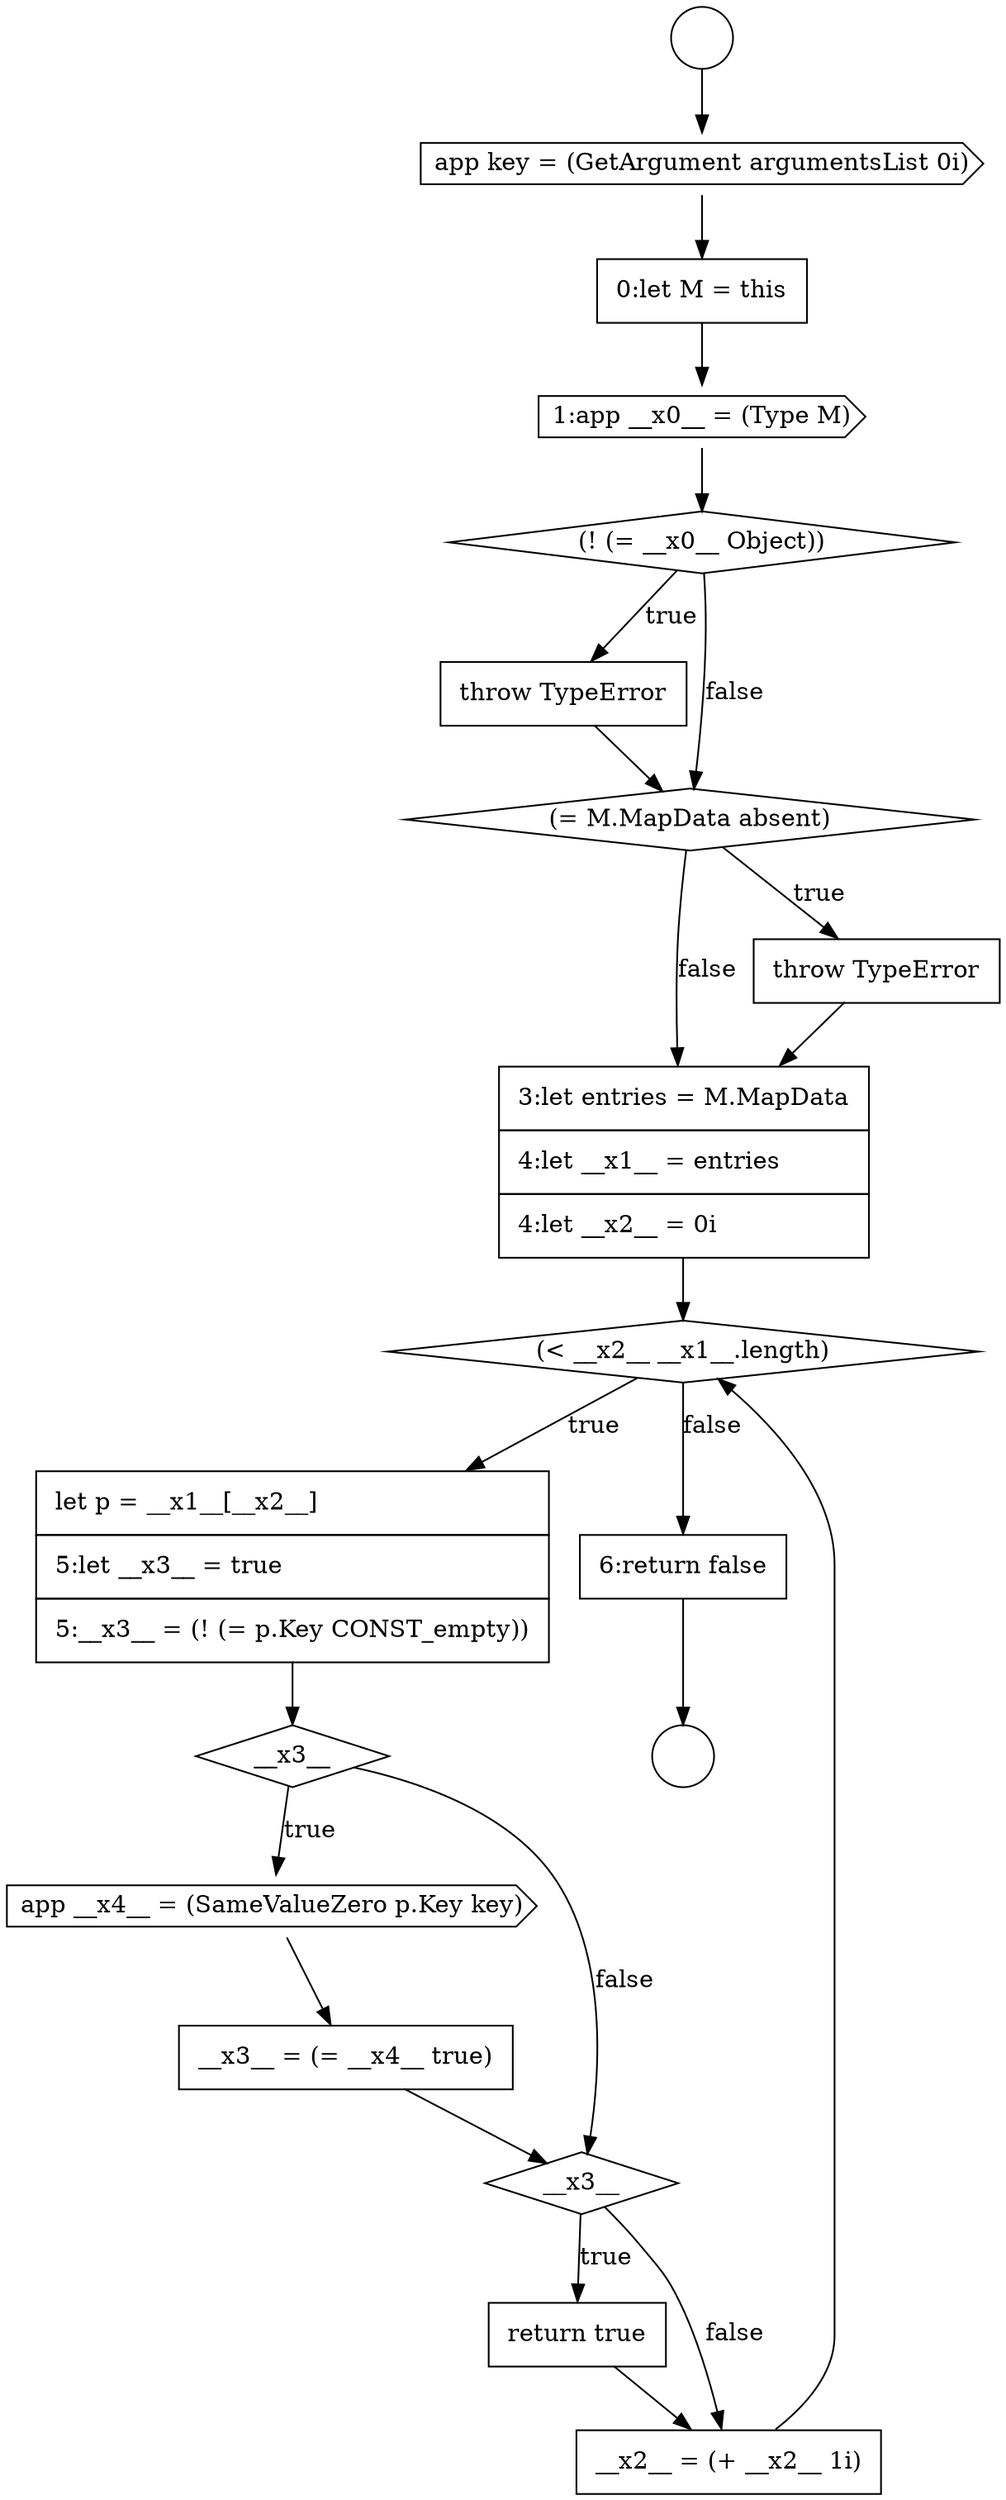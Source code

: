digraph {
  node16156 [shape=none, margin=0, label=<<font color="black">
    <table border="0" cellborder="1" cellspacing="0" cellpadding="10">
      <tr><td align="left">0:let M = this</td></tr>
    </table>
  </font>> color="black" fillcolor="white" style=filled]
  node16164 [shape=none, margin=0, label=<<font color="black">
    <table border="0" cellborder="1" cellspacing="0" cellpadding="10">
      <tr><td align="left">let p = __x1__[__x2__]</td></tr>
      <tr><td align="left">5:let __x3__ = true</td></tr>
      <tr><td align="left">5:__x3__ = (! (= p.Key CONST_empty))</td></tr>
    </table>
  </font>> color="black" fillcolor="white" style=filled]
  node16159 [shape=none, margin=0, label=<<font color="black">
    <table border="0" cellborder="1" cellspacing="0" cellpadding="10">
      <tr><td align="left">throw TypeError</td></tr>
    </table>
  </font>> color="black" fillcolor="white" style=filled]
  node16163 [shape=diamond, label=<<font color="black">(&lt; __x2__ __x1__.length)</font>> color="black" fillcolor="white" style=filled]
  node16169 [shape=none, margin=0, label=<<font color="black">
    <table border="0" cellborder="1" cellspacing="0" cellpadding="10">
      <tr><td align="left">return true</td></tr>
    </table>
  </font>> color="black" fillcolor="white" style=filled]
  node16154 [shape=circle label=" " color="black" fillcolor="white" style=filled]
  node16167 [shape=none, margin=0, label=<<font color="black">
    <table border="0" cellborder="1" cellspacing="0" cellpadding="10">
      <tr><td align="left">__x3__ = (= __x4__ true)</td></tr>
    </table>
  </font>> color="black" fillcolor="white" style=filled]
  node16162 [shape=none, margin=0, label=<<font color="black">
    <table border="0" cellborder="1" cellspacing="0" cellpadding="10">
      <tr><td align="left">3:let entries = M.MapData</td></tr>
      <tr><td align="left">4:let __x1__ = entries</td></tr>
      <tr><td align="left">4:let __x2__ = 0i</td></tr>
    </table>
  </font>> color="black" fillcolor="white" style=filled]
  node16170 [shape=none, margin=0, label=<<font color="black">
    <table border="0" cellborder="1" cellspacing="0" cellpadding="10">
      <tr><td align="left">__x2__ = (+ __x2__ 1i)</td></tr>
    </table>
  </font>> color="black" fillcolor="white" style=filled]
  node16166 [shape=cds, label=<<font color="black">app __x4__ = (SameValueZero p.Key key)</font>> color="black" fillcolor="white" style=filled]
  node16158 [shape=diamond, label=<<font color="black">(! (= __x0__ Object))</font>> color="black" fillcolor="white" style=filled]
  node16153 [shape=circle label=" " color="black" fillcolor="white" style=filled]
  node16161 [shape=none, margin=0, label=<<font color="black">
    <table border="0" cellborder="1" cellspacing="0" cellpadding="10">
      <tr><td align="left">throw TypeError</td></tr>
    </table>
  </font>> color="black" fillcolor="white" style=filled]
  node16155 [shape=cds, label=<<font color="black">app key = (GetArgument argumentsList 0i)</font>> color="black" fillcolor="white" style=filled]
  node16168 [shape=diamond, label=<<font color="black">__x3__</font>> color="black" fillcolor="white" style=filled]
  node16165 [shape=diamond, label=<<font color="black">__x3__</font>> color="black" fillcolor="white" style=filled]
  node16160 [shape=diamond, label=<<font color="black">(= M.MapData absent)</font>> color="black" fillcolor="white" style=filled]
  node16157 [shape=cds, label=<<font color="black">1:app __x0__ = (Type M)</font>> color="black" fillcolor="white" style=filled]
  node16171 [shape=none, margin=0, label=<<font color="black">
    <table border="0" cellborder="1" cellspacing="0" cellpadding="10">
      <tr><td align="left">6:return false</td></tr>
    </table>
  </font>> color="black" fillcolor="white" style=filled]
  node16167 -> node16168 [ color="black"]
  node16163 -> node16164 [label=<<font color="black">true</font>> color="black"]
  node16163 -> node16171 [label=<<font color="black">false</font>> color="black"]
  node16158 -> node16159 [label=<<font color="black">true</font>> color="black"]
  node16158 -> node16160 [label=<<font color="black">false</font>> color="black"]
  node16157 -> node16158 [ color="black"]
  node16153 -> node16155 [ color="black"]
  node16165 -> node16166 [label=<<font color="black">true</font>> color="black"]
  node16165 -> node16168 [label=<<font color="black">false</font>> color="black"]
  node16164 -> node16165 [ color="black"]
  node16155 -> node16156 [ color="black"]
  node16170 -> node16163 [ color="black"]
  node16169 -> node16170 [ color="black"]
  node16159 -> node16160 [ color="black"]
  node16156 -> node16157 [ color="black"]
  node16166 -> node16167 [ color="black"]
  node16171 -> node16154 [ color="black"]
  node16160 -> node16161 [label=<<font color="black">true</font>> color="black"]
  node16160 -> node16162 [label=<<font color="black">false</font>> color="black"]
  node16161 -> node16162 [ color="black"]
  node16168 -> node16169 [label=<<font color="black">true</font>> color="black"]
  node16168 -> node16170 [label=<<font color="black">false</font>> color="black"]
  node16162 -> node16163 [ color="black"]
}
